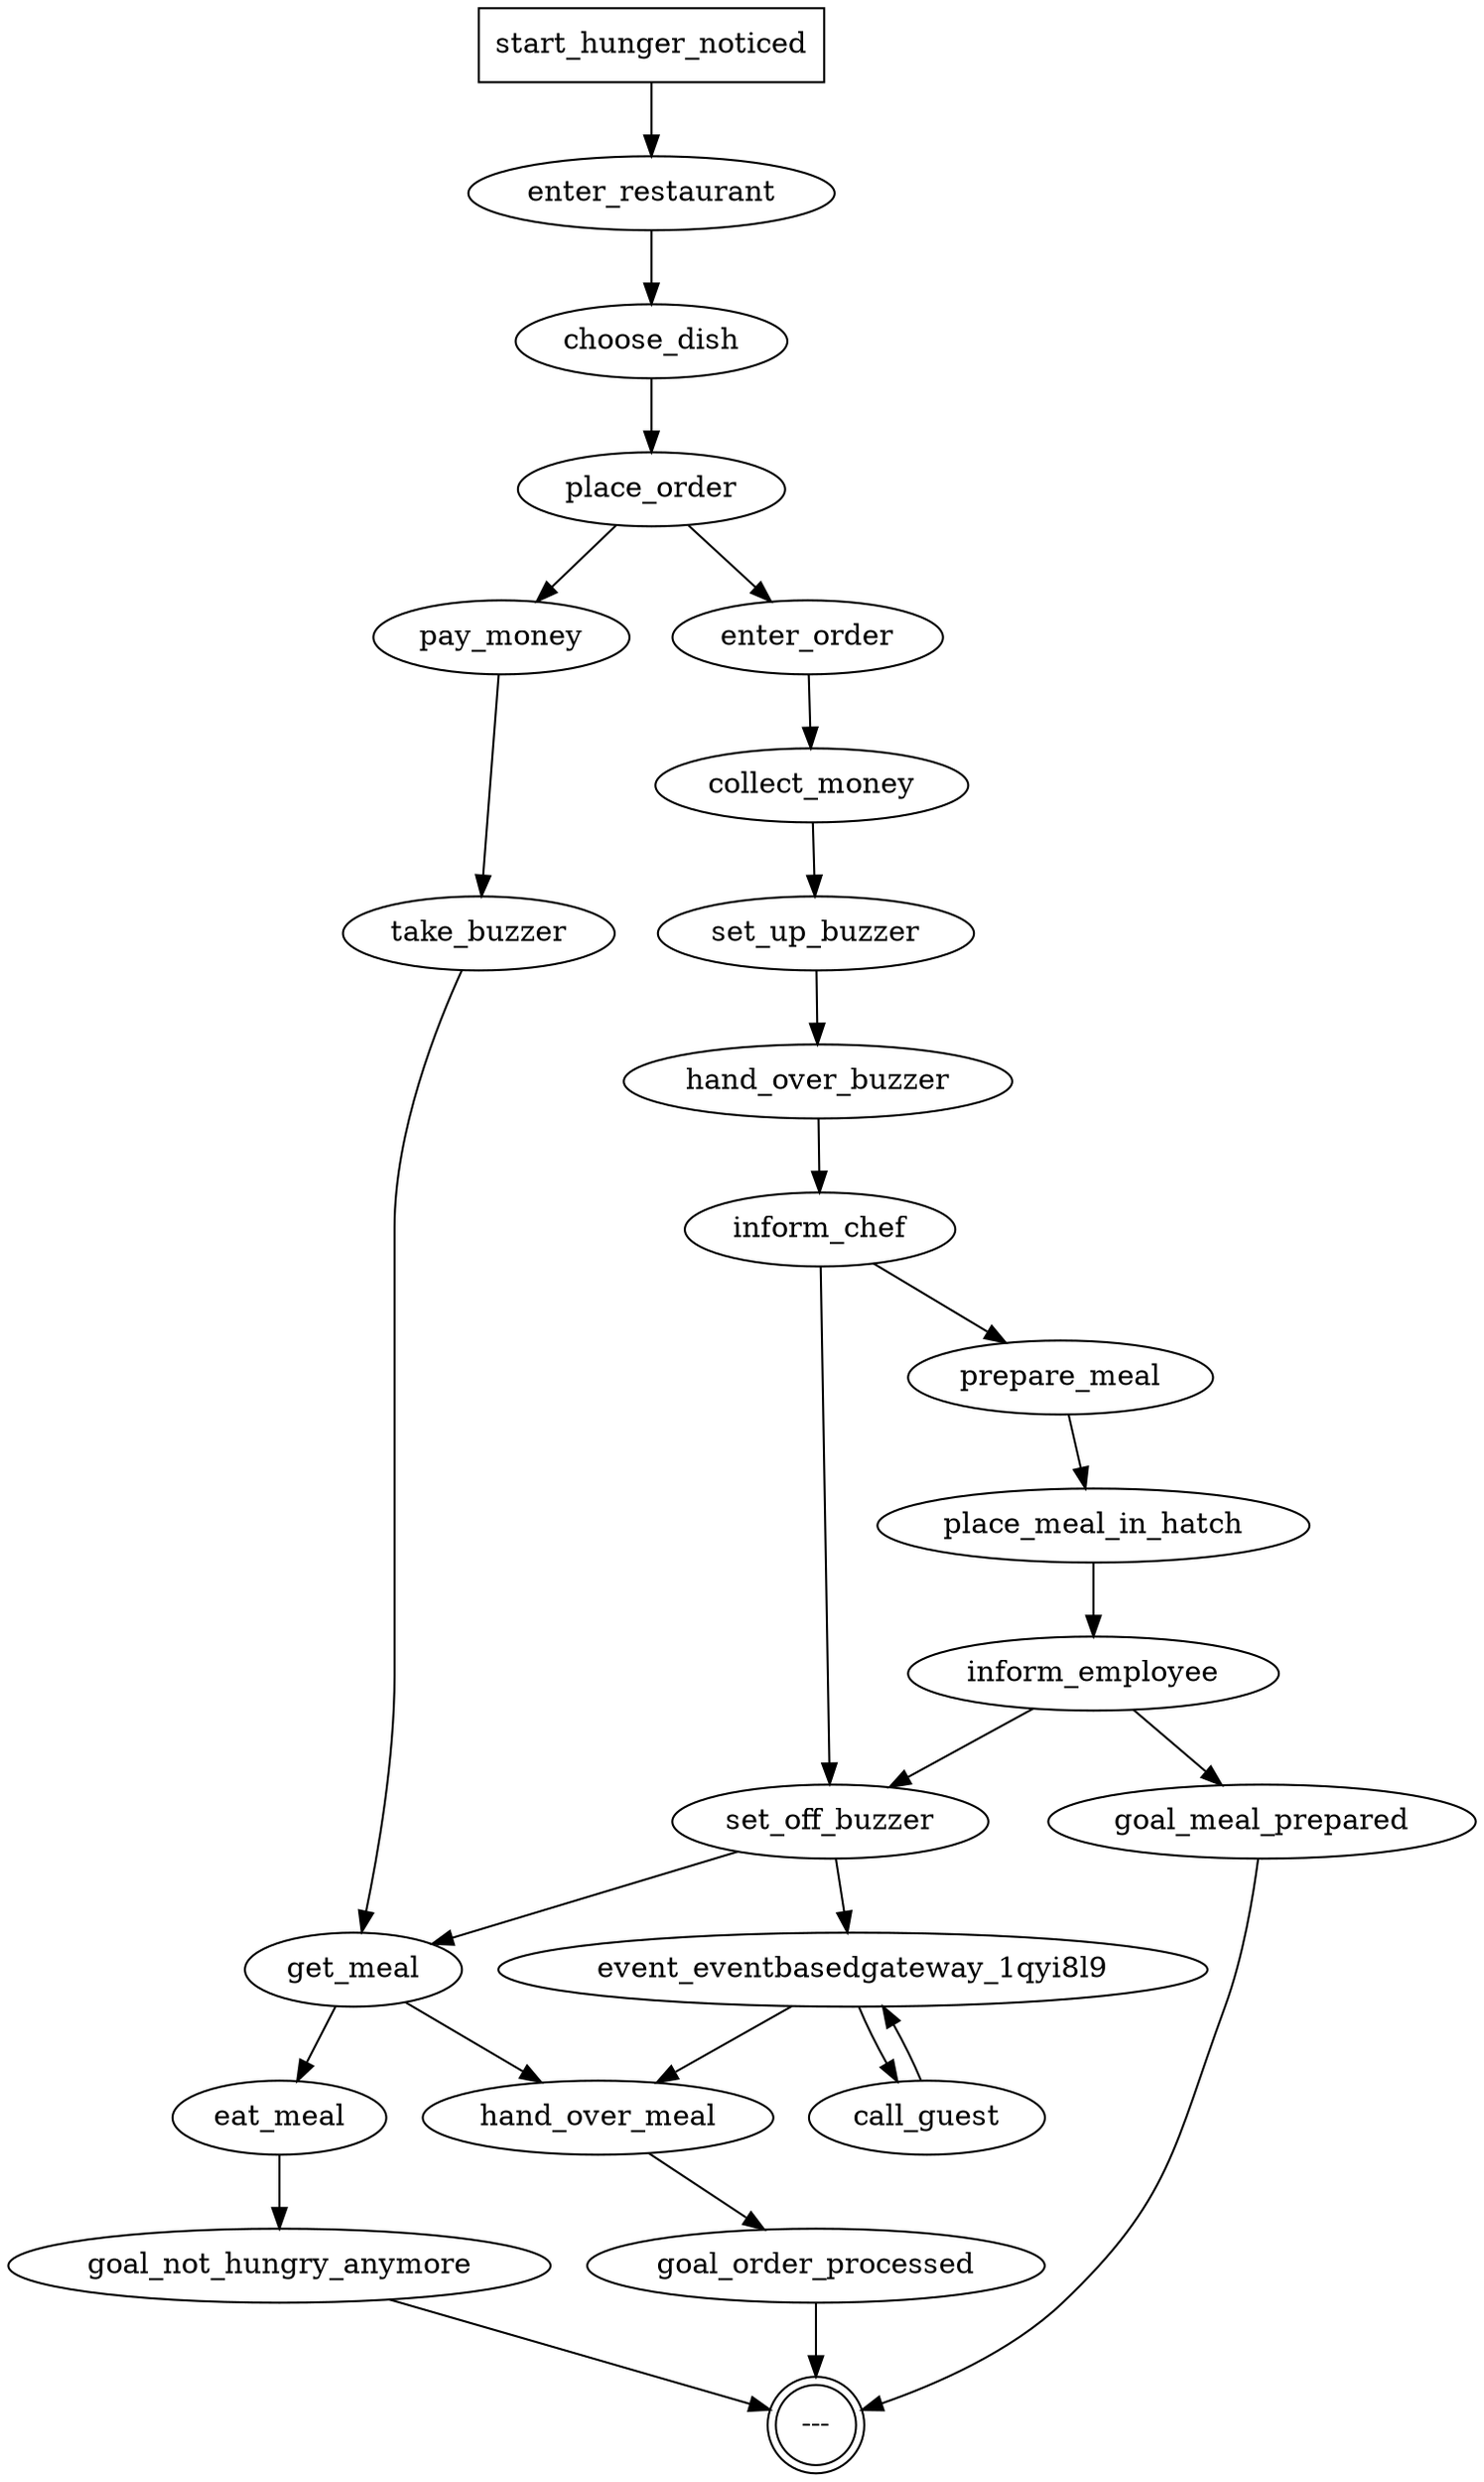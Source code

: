 digraph {
  1 [label="goal_order_processed"];
  0 [label="---", shape=doublecircle];
  3 [label="get_meal"];
  4 [label="take_buzzer"];
  5 [label="pay_money"];
  6 [label="place_order"];
  7 [label="choose_dish"];
  8 [label="enter_restaurant"];
  9 [label="start_hunger_noticed", shape=box];
  11 [label="eat_meal"];
  13 [label="inform_chef"];
  19 [label="call_guest"];
  18 [label="event_eventbasedgateway_1qyi8l9"];
  15 [label="set_up_buzzer"];
  2 [label="hand_over_meal"];
  16 [label="collect_money"];
  17 [label="enter_order"];
  12 [label="set_off_buzzer"];
  10 [label="goal_not_hungry_anymore"];
  14 [label="hand_over_buzzer"];
  20 [label="inform_employee"];
  21 [label="place_meal_in_hatch"];
  22 [label="prepare_meal"];
  23 [label="goal_meal_prepared"];
  1 -> 0;
  3 -> 2;
  3 -> 11;
  4 -> 3;
  5 -> 4;
  6 -> 17;
  6 -> 5;
  7 -> 6;
  8 -> 7;
  9 -> 8;
  11 -> 10;
  13 -> 12;
  13 -> 22;
  19 -> 18;
  18 -> 2;
  18 -> 19;
  15 -> 14;
  2 -> 1;
  16 -> 15;
  17 -> 16;
  12 -> 18;
  12 -> 3;
  10 -> 0;
  14 -> 13;
  20 -> 23;
  20 -> 12;
  21 -> 20;
  22 -> 21;
  23 -> 0;
}
